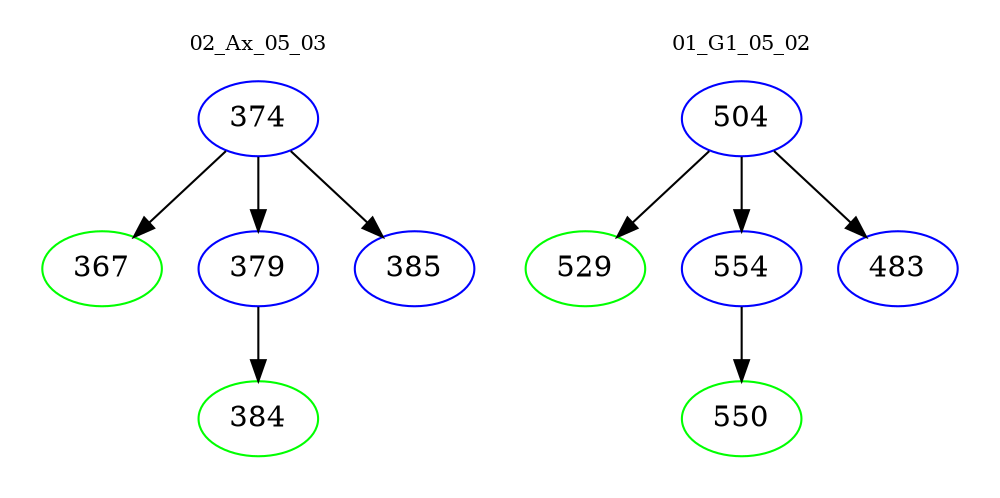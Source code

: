 digraph{
subgraph cluster_0 {
color = white
label = "02_Ax_05_03";
fontsize=10;
T0_374 [label="374", color="blue"]
T0_374 -> T0_367 [color="black"]
T0_367 [label="367", color="green"]
T0_374 -> T0_379 [color="black"]
T0_379 [label="379", color="blue"]
T0_379 -> T0_384 [color="black"]
T0_384 [label="384", color="green"]
T0_374 -> T0_385 [color="black"]
T0_385 [label="385", color="blue"]
}
subgraph cluster_1 {
color = white
label = "01_G1_05_02";
fontsize=10;
T1_504 [label="504", color="blue"]
T1_504 -> T1_529 [color="black"]
T1_529 [label="529", color="green"]
T1_504 -> T1_554 [color="black"]
T1_554 [label="554", color="blue"]
T1_554 -> T1_550 [color="black"]
T1_550 [label="550", color="green"]
T1_504 -> T1_483 [color="black"]
T1_483 [label="483", color="blue"]
}
}
